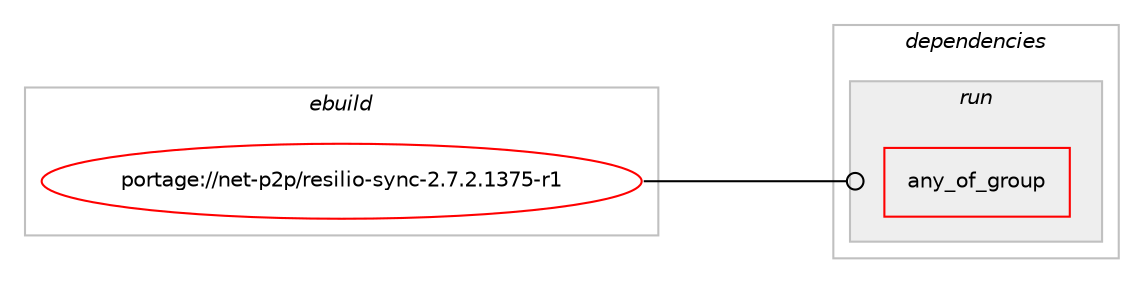 digraph prolog {

# *************
# Graph options
# *************

newrank=true;
concentrate=true;
compound=true;
graph [rankdir=LR,fontname=Helvetica,fontsize=10,ranksep=1.5];#, ranksep=2.5, nodesep=0.2];
edge  [arrowhead=vee];
node  [fontname=Helvetica,fontsize=10];

# **********
# The ebuild
# **********

subgraph cluster_leftcol {
color=gray;
rank=same;
label=<<i>ebuild</i>>;
id [label="portage://net-p2p/resilio-sync-2.7.2.1375-r1", color=red, width=4, href="../net-p2p/resilio-sync-2.7.2.1375-r1.svg"];
}

# ****************
# The dependencies
# ****************

subgraph cluster_midcol {
color=gray;
label=<<i>dependencies</i>>;
subgraph cluster_compile {
fillcolor="#eeeeee";
style=filled;
label=<<i>compile</i>>;
# *** BEGIN UNKNOWN DEPENDENCY TYPE (TODO) ***
# id -> package_dependency(portage://net-p2p/resilio-sync-2.7.2.1375-r1,install,no,acct-group,rslsync,none,[,,],[],[])
# *** END UNKNOWN DEPENDENCY TYPE (TODO) ***

# *** BEGIN UNKNOWN DEPENDENCY TYPE (TODO) ***
# id -> package_dependency(portage://net-p2p/resilio-sync-2.7.2.1375-r1,install,no,acct-user,rslsync,none,[,,],[],[])
# *** END UNKNOWN DEPENDENCY TYPE (TODO) ***

}
subgraph cluster_compileandrun {
fillcolor="#eeeeee";
style=filled;
label=<<i>compile and run</i>>;
}
subgraph cluster_run {
fillcolor="#eeeeee";
style=filled;
label=<<i>run</i>>;
subgraph any43 {
dependency2630 [label=<<TABLE BORDER="0" CELLBORDER="1" CELLSPACING="0" CELLPADDING="4"><TR><TD CELLPADDING="10">any_of_group</TD></TR></TABLE>>, shape=none, color=red];# *** BEGIN UNKNOWN DEPENDENCY TYPE (TODO) ***
# dependency2630 -> package_dependency(portage://net-p2p/resilio-sync-2.7.2.1375-r1,run,no,sys-libs,libxcrypt,none,[,,],[],[use(enable(compat),none)])
# *** END UNKNOWN DEPENDENCY TYPE (TODO) ***

# *** BEGIN UNKNOWN DEPENDENCY TYPE (TODO) ***
# dependency2630 -> package_dependency(portage://net-p2p/resilio-sync-2.7.2.1375-r1,run,no,sys-libs,glibc,none,[,,],[],[use(enable(crypt),negative)])
# *** END UNKNOWN DEPENDENCY TYPE (TODO) ***

}
id:e -> dependency2630:w [weight=20,style="solid",arrowhead="odot"];
# *** BEGIN UNKNOWN DEPENDENCY TYPE (TODO) ***
# id -> package_dependency(portage://net-p2p/resilio-sync-2.7.2.1375-r1,run,no,acct-group,rslsync,none,[,,],[],[])
# *** END UNKNOWN DEPENDENCY TYPE (TODO) ***

# *** BEGIN UNKNOWN DEPENDENCY TYPE (TODO) ***
# id -> package_dependency(portage://net-p2p/resilio-sync-2.7.2.1375-r1,run,no,acct-user,rslsync,none,[,,],[],[])
# *** END UNKNOWN DEPENDENCY TYPE (TODO) ***

# *** BEGIN UNKNOWN DEPENDENCY TYPE (TODO) ***
# id -> package_dependency(portage://net-p2p/resilio-sync-2.7.2.1375-r1,run,no,virtual,tmpfiles,none,[,,],[],[])
# *** END UNKNOWN DEPENDENCY TYPE (TODO) ***

}
}

# **************
# The candidates
# **************

subgraph cluster_choices {
rank=same;
color=gray;
label=<<i>candidates</i>>;

}

}
